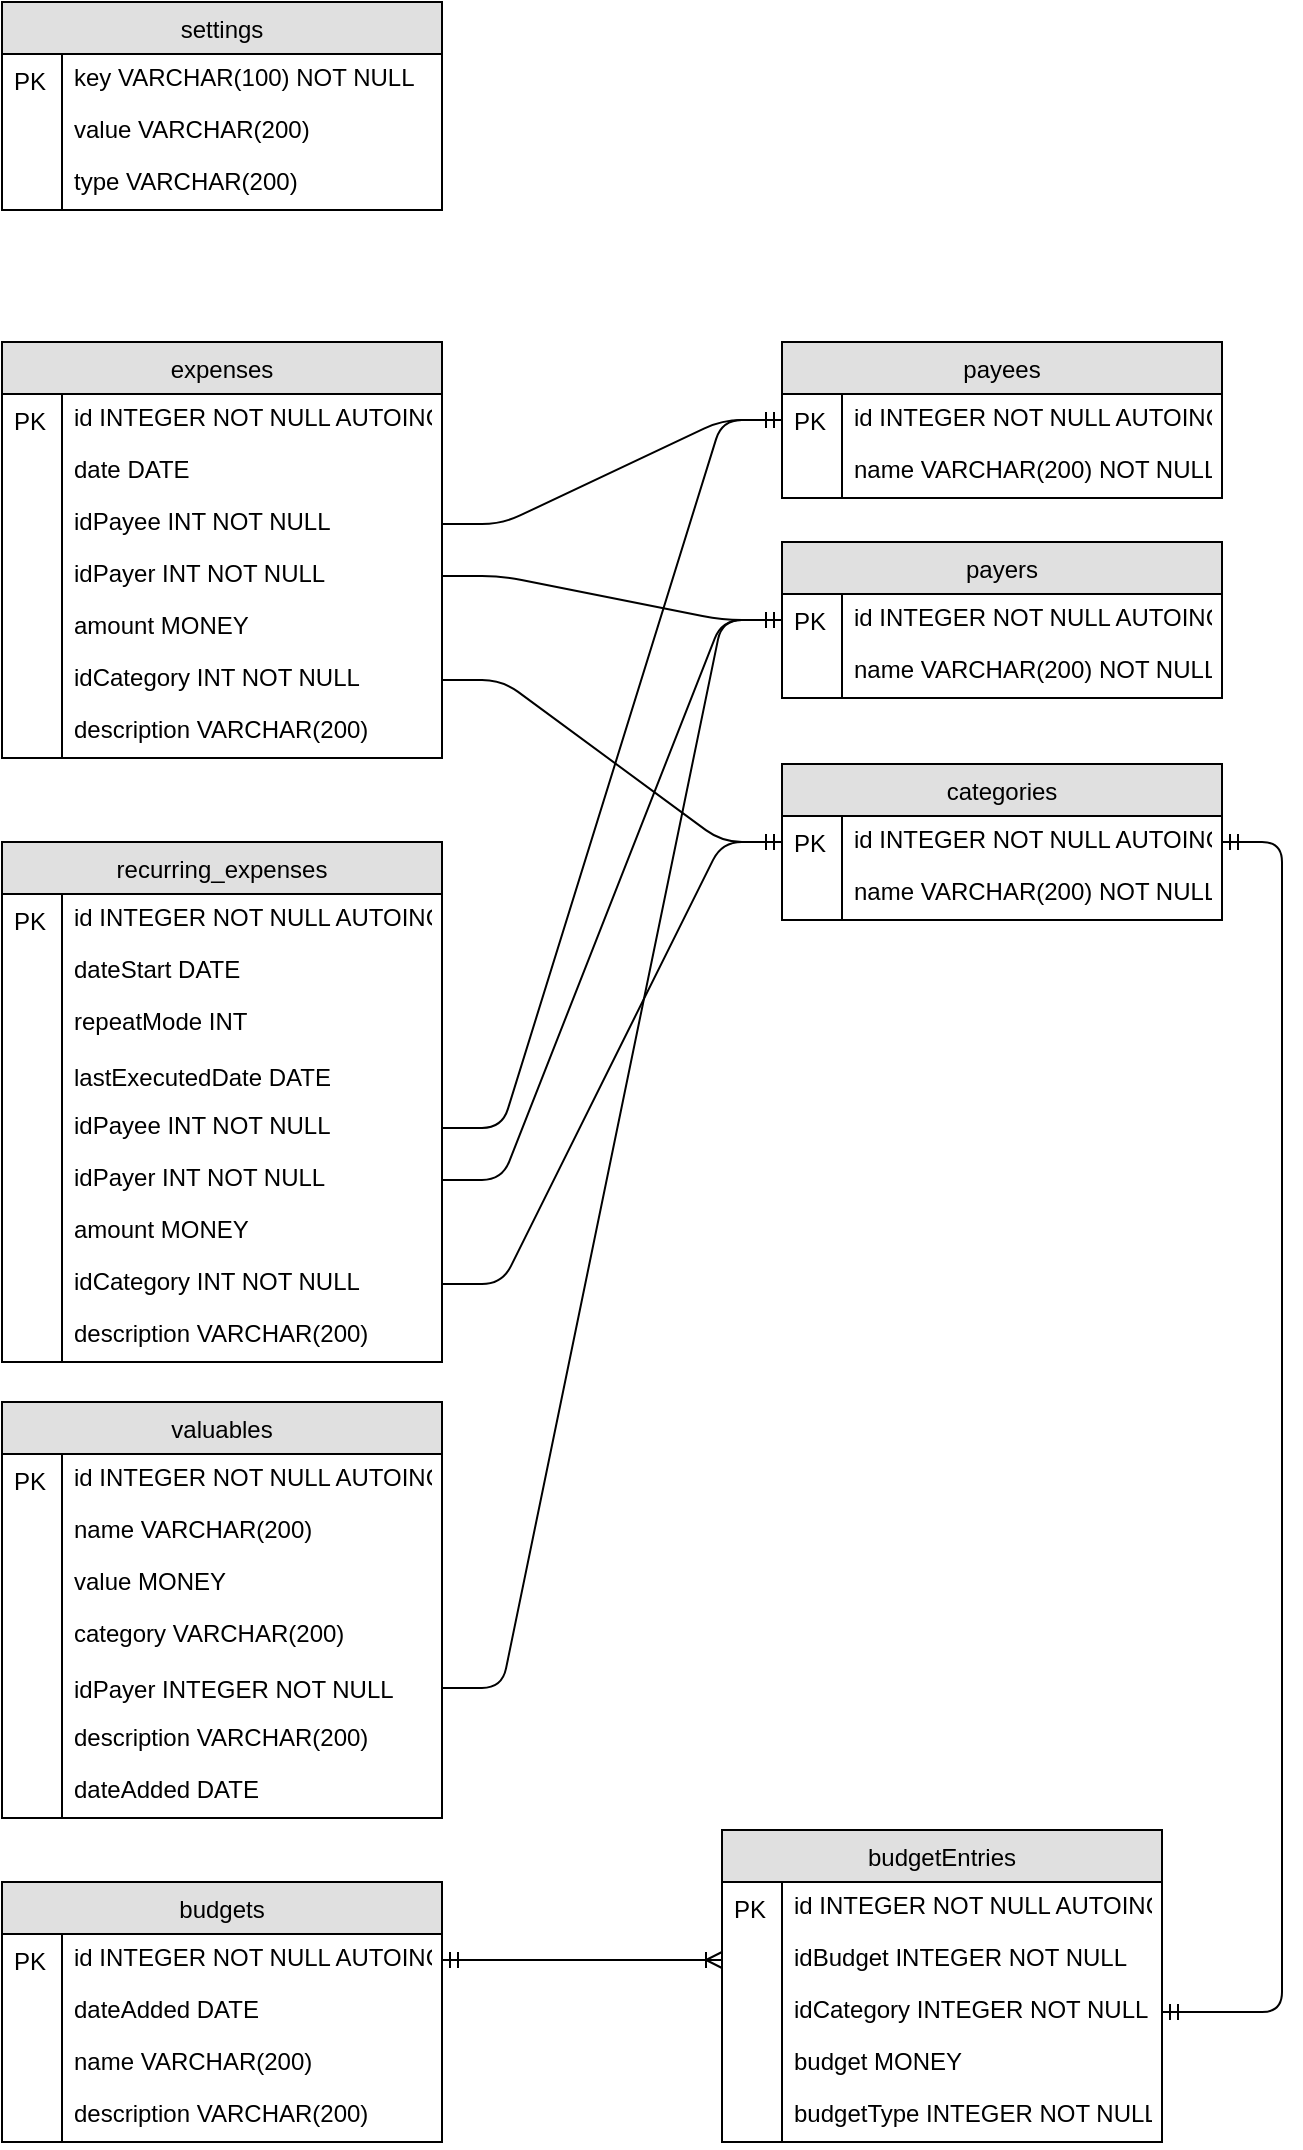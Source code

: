 <mxfile version="12.1.7" type="device" pages="1"><diagram id="F1ovd-Hd_vFK51r7bUh2" name="Page-1"><mxGraphModel dx="1072" dy="792" grid="1" gridSize="10" guides="1" tooltips="1" connect="1" arrows="1" fold="1" page="1" pageScale="1" pageWidth="827" pageHeight="1169" background="none" math="0" shadow="0"><root><mxCell id="0"/><mxCell id="1" parent="0"/><mxCell id="B8RLepJJ1UKJNeQ7BFdy-81" value="expenses" style="swimlane;fontStyle=0;childLayout=stackLayout;horizontal=1;startSize=26;fillColor=#e0e0e0;horizontalStack=0;resizeParent=1;resizeLast=0;collapsible=1;marginBottom=0;swimlaneFillColor=#ffffff;align=center;" parent="1" vertex="1"><mxGeometry x="40" y="200" width="220" height="208" as="geometry"/></mxCell><mxCell id="B8RLepJJ1UKJNeQ7BFdy-82" value="id INTEGER NOT NULL  AUTOINCREMENT" style="shape=partialRectangle;top=0;left=0;right=0;bottom=0;align=left;verticalAlign=top;spacingTop=-2;fillColor=none;spacingLeft=34;spacingRight=4;overflow=hidden;rotatable=0;points=[[0,0.5],[1,0.5]];portConstraint=eastwest;dropTarget=0;" parent="B8RLepJJ1UKJNeQ7BFdy-81" vertex="1"><mxGeometry y="26" width="220" height="26" as="geometry"/></mxCell><mxCell id="B8RLepJJ1UKJNeQ7BFdy-83" value="PK" style="shape=partialRectangle;top=0;left=0;bottom=0;fillColor=none;align=left;verticalAlign=middle;spacingLeft=4;spacingRight=4;overflow=hidden;rotatable=0;points=[];portConstraint=eastwest;part=1;" parent="B8RLepJJ1UKJNeQ7BFdy-82" vertex="1" connectable="0"><mxGeometry width="30" height="26" as="geometry"/></mxCell><mxCell id="B8RLepJJ1UKJNeQ7BFdy-84" value="date DATE" style="shape=partialRectangle;top=0;left=0;right=0;bottom=0;align=left;verticalAlign=top;spacingTop=-2;fillColor=none;spacingLeft=34;spacingRight=4;overflow=hidden;rotatable=0;points=[[0,0.5],[1,0.5]];portConstraint=eastwest;dropTarget=0;" parent="B8RLepJJ1UKJNeQ7BFdy-81" vertex="1"><mxGeometry y="52" width="220" height="26" as="geometry"/></mxCell><mxCell id="B8RLepJJ1UKJNeQ7BFdy-85" value="" style="shape=partialRectangle;top=0;left=0;bottom=0;fillColor=none;align=left;verticalAlign=middle;spacingLeft=4;spacingRight=4;overflow=hidden;rotatable=0;points=[];portConstraint=eastwest;part=1;" parent="B8RLepJJ1UKJNeQ7BFdy-84" vertex="1" connectable="0"><mxGeometry width="30" height="26" as="geometry"/></mxCell><mxCell id="B8RLepJJ1UKJNeQ7BFdy-86" value="idPayee INT NOT NULL" style="shape=partialRectangle;top=0;left=0;right=0;bottom=0;align=left;verticalAlign=top;spacingTop=-2;fillColor=none;spacingLeft=34;spacingRight=4;overflow=hidden;rotatable=0;points=[[0,0.5],[1,0.5]];portConstraint=eastwest;dropTarget=0;" parent="B8RLepJJ1UKJNeQ7BFdy-81" vertex="1"><mxGeometry y="78" width="220" height="26" as="geometry"/></mxCell><mxCell id="B8RLepJJ1UKJNeQ7BFdy-87" value="" style="shape=partialRectangle;top=0;left=0;bottom=0;fillColor=none;align=left;verticalAlign=middle;spacingLeft=4;spacingRight=4;overflow=hidden;rotatable=0;points=[];portConstraint=eastwest;part=1;" parent="B8RLepJJ1UKJNeQ7BFdy-86" vertex="1" connectable="0"><mxGeometry width="30" height="26" as="geometry"/></mxCell><mxCell id="B8RLepJJ1UKJNeQ7BFdy-88" value="idPayer INT NOT NULL" style="shape=partialRectangle;top=0;left=0;right=0;bottom=0;align=left;verticalAlign=top;spacingTop=-2;fillColor=none;spacingLeft=34;spacingRight=4;overflow=hidden;rotatable=0;points=[[0,0.5],[1,0.5]];portConstraint=eastwest;dropTarget=0;" parent="B8RLepJJ1UKJNeQ7BFdy-81" vertex="1"><mxGeometry y="104" width="220" height="26" as="geometry"/></mxCell><mxCell id="B8RLepJJ1UKJNeQ7BFdy-89" value="" style="shape=partialRectangle;top=0;left=0;bottom=0;fillColor=none;align=left;verticalAlign=middle;spacingLeft=4;spacingRight=4;overflow=hidden;rotatable=0;points=[];portConstraint=eastwest;part=1;" parent="B8RLepJJ1UKJNeQ7BFdy-88" vertex="1" connectable="0"><mxGeometry width="30" height="26" as="geometry"/></mxCell><mxCell id="B8RLepJJ1UKJNeQ7BFdy-90" value="amount MONEY" style="shape=partialRectangle;top=0;left=0;right=0;bottom=0;align=left;verticalAlign=top;spacingTop=-2;fillColor=none;spacingLeft=34;spacingRight=4;overflow=hidden;rotatable=0;points=[[0,0.5],[1,0.5]];portConstraint=eastwest;dropTarget=0;" parent="B8RLepJJ1UKJNeQ7BFdy-81" vertex="1"><mxGeometry y="130" width="220" height="26" as="geometry"/></mxCell><mxCell id="B8RLepJJ1UKJNeQ7BFdy-91" value="" style="shape=partialRectangle;top=0;left=0;bottom=0;fillColor=none;align=left;verticalAlign=middle;spacingLeft=4;spacingRight=4;overflow=hidden;rotatable=0;points=[];portConstraint=eastwest;part=1;" parent="B8RLepJJ1UKJNeQ7BFdy-90" vertex="1" connectable="0"><mxGeometry width="30" height="26" as="geometry"/></mxCell><mxCell id="B8RLepJJ1UKJNeQ7BFdy-92" value="idCategory INT NOT NULL" style="shape=partialRectangle;top=0;left=0;right=0;bottom=0;align=left;verticalAlign=top;spacingTop=-2;fillColor=none;spacingLeft=34;spacingRight=4;overflow=hidden;rotatable=0;points=[[0,0.5],[1,0.5]];portConstraint=eastwest;dropTarget=0;" parent="B8RLepJJ1UKJNeQ7BFdy-81" vertex="1"><mxGeometry y="156" width="220" height="26" as="geometry"/></mxCell><mxCell id="B8RLepJJ1UKJNeQ7BFdy-93" value="" style="shape=partialRectangle;top=0;left=0;bottom=0;fillColor=none;align=left;verticalAlign=middle;spacingLeft=4;spacingRight=4;overflow=hidden;rotatable=0;points=[];portConstraint=eastwest;part=1;" parent="B8RLepJJ1UKJNeQ7BFdy-92" vertex="1" connectable="0"><mxGeometry width="30" height="26" as="geometry"/></mxCell><mxCell id="B8RLepJJ1UKJNeQ7BFdy-94" value="description VARCHAR(200)" style="shape=partialRectangle;top=0;left=0;right=0;bottom=0;align=left;verticalAlign=top;spacingTop=-2;fillColor=none;spacingLeft=34;spacingRight=4;overflow=hidden;rotatable=0;points=[[0,0.5],[1,0.5]];portConstraint=eastwest;dropTarget=0;" parent="B8RLepJJ1UKJNeQ7BFdy-81" vertex="1"><mxGeometry y="182" width="220" height="26" as="geometry"/></mxCell><mxCell id="B8RLepJJ1UKJNeQ7BFdy-95" value="" style="shape=partialRectangle;top=0;left=0;bottom=0;fillColor=none;align=left;verticalAlign=middle;spacingLeft=4;spacingRight=4;overflow=hidden;rotatable=0;points=[];portConstraint=eastwest;part=1;" parent="B8RLepJJ1UKJNeQ7BFdy-94" vertex="1" connectable="0"><mxGeometry width="30" height="26" as="geometry"/></mxCell><mxCell id="B8RLepJJ1UKJNeQ7BFdy-96" value="settings" style="swimlane;fontStyle=0;childLayout=stackLayout;horizontal=1;startSize=26;fillColor=#e0e0e0;horizontalStack=0;resizeParent=1;resizeLast=0;collapsible=1;marginBottom=0;swimlaneFillColor=#ffffff;align=center;" parent="1" vertex="1"><mxGeometry x="40" y="30" width="220" height="104" as="geometry"/></mxCell><mxCell id="B8RLepJJ1UKJNeQ7BFdy-97" value="key VARCHAR(100)  NOT NULL" style="shape=partialRectangle;top=0;left=0;right=0;bottom=0;align=left;verticalAlign=top;spacingTop=-2;fillColor=none;spacingLeft=34;spacingRight=4;overflow=hidden;rotatable=0;points=[[0,0.5],[1,0.5]];portConstraint=eastwest;dropTarget=0;" parent="B8RLepJJ1UKJNeQ7BFdy-96" vertex="1"><mxGeometry y="26" width="220" height="26" as="geometry"/></mxCell><mxCell id="B8RLepJJ1UKJNeQ7BFdy-98" value="PK" style="shape=partialRectangle;top=0;left=0;bottom=0;fillColor=none;align=left;verticalAlign=middle;spacingLeft=4;spacingRight=4;overflow=hidden;rotatable=0;points=[];portConstraint=eastwest;part=1;" parent="B8RLepJJ1UKJNeQ7BFdy-97" vertex="1" connectable="0"><mxGeometry width="30" height="26" as="geometry"/></mxCell><mxCell id="B8RLepJJ1UKJNeQ7BFdy-99" value="value VARCHAR(200)" style="shape=partialRectangle;top=0;left=0;right=0;bottom=0;align=left;verticalAlign=top;spacingTop=-2;fillColor=none;spacingLeft=34;spacingRight=4;overflow=hidden;rotatable=0;points=[[0,0.5],[1,0.5]];portConstraint=eastwest;dropTarget=0;" parent="B8RLepJJ1UKJNeQ7BFdy-96" vertex="1"><mxGeometry y="52" width="220" height="26" as="geometry"/></mxCell><mxCell id="B8RLepJJ1UKJNeQ7BFdy-100" value="" style="shape=partialRectangle;top=0;left=0;bottom=0;fillColor=none;align=left;verticalAlign=middle;spacingLeft=4;spacingRight=4;overflow=hidden;rotatable=0;points=[];portConstraint=eastwest;part=1;" parent="B8RLepJJ1UKJNeQ7BFdy-99" vertex="1" connectable="0"><mxGeometry width="30" height="26" as="geometry"/></mxCell><mxCell id="B8RLepJJ1UKJNeQ7BFdy-101" value="type VARCHAR(200)" style="shape=partialRectangle;top=0;left=0;right=0;bottom=0;align=left;verticalAlign=top;spacingTop=-2;fillColor=none;spacingLeft=34;spacingRight=4;overflow=hidden;rotatable=0;points=[[0,0.5],[1,0.5]];portConstraint=eastwest;dropTarget=0;" parent="B8RLepJJ1UKJNeQ7BFdy-96" vertex="1"><mxGeometry y="78" width="220" height="26" as="geometry"/></mxCell><mxCell id="B8RLepJJ1UKJNeQ7BFdy-102" value="" style="shape=partialRectangle;top=0;left=0;bottom=0;fillColor=none;align=left;verticalAlign=middle;spacingLeft=4;spacingRight=4;overflow=hidden;rotatable=0;points=[];portConstraint=eastwest;part=1;" parent="B8RLepJJ1UKJNeQ7BFdy-101" vertex="1" connectable="0"><mxGeometry width="30" height="26" as="geometry"/></mxCell><mxCell id="B8RLepJJ1UKJNeQ7BFdy-103" value="categories" style="swimlane;fontStyle=0;childLayout=stackLayout;horizontal=1;startSize=26;fillColor=#e0e0e0;horizontalStack=0;resizeParent=1;resizeLast=0;collapsible=1;marginBottom=0;swimlaneFillColor=#ffffff;align=center;" parent="1" vertex="1"><mxGeometry x="430" y="411" width="220" height="78" as="geometry"/></mxCell><mxCell id="B8RLepJJ1UKJNeQ7BFdy-104" value="id INTEGER NOT NULL  AUTOINCREMENT" style="shape=partialRectangle;top=0;left=0;right=0;bottom=0;align=left;verticalAlign=top;spacingTop=-2;fillColor=none;spacingLeft=34;spacingRight=4;overflow=hidden;rotatable=0;points=[[0,0.5],[1,0.5]];portConstraint=eastwest;dropTarget=0;" parent="B8RLepJJ1UKJNeQ7BFdy-103" vertex="1"><mxGeometry y="26" width="220" height="26" as="geometry"/></mxCell><mxCell id="B8RLepJJ1UKJNeQ7BFdy-105" value="PK" style="shape=partialRectangle;top=0;left=0;bottom=0;fillColor=none;align=left;verticalAlign=middle;spacingLeft=4;spacingRight=4;overflow=hidden;rotatable=0;points=[];portConstraint=eastwest;part=1;" parent="B8RLepJJ1UKJNeQ7BFdy-104" vertex="1" connectable="0"><mxGeometry width="30" height="26" as="geometry"/></mxCell><mxCell id="B8RLepJJ1UKJNeQ7BFdy-106" value="name VARCHAR(200) NOT NULL" style="shape=partialRectangle;top=0;left=0;right=0;bottom=0;align=left;verticalAlign=top;spacingTop=-2;fillColor=none;spacingLeft=34;spacingRight=4;overflow=hidden;rotatable=0;points=[[0,0.5],[1,0.5]];portConstraint=eastwest;dropTarget=0;" parent="B8RLepJJ1UKJNeQ7BFdy-103" vertex="1"><mxGeometry y="52" width="220" height="26" as="geometry"/></mxCell><mxCell id="B8RLepJJ1UKJNeQ7BFdy-107" value="" style="shape=partialRectangle;top=0;left=0;bottom=0;fillColor=none;align=left;verticalAlign=middle;spacingLeft=4;spacingRight=4;overflow=hidden;rotatable=0;points=[];portConstraint=eastwest;part=1;" parent="B8RLepJJ1UKJNeQ7BFdy-106" vertex="1" connectable="0"><mxGeometry width="30" height="26" as="geometry"/></mxCell><mxCell id="B8RLepJJ1UKJNeQ7BFdy-109" value="payers" style="swimlane;fontStyle=0;childLayout=stackLayout;horizontal=1;startSize=26;fillColor=#e0e0e0;horizontalStack=0;resizeParent=1;resizeLast=0;collapsible=1;marginBottom=0;swimlaneFillColor=#ffffff;align=center;" parent="1" vertex="1"><mxGeometry x="430" y="300" width="220" height="78" as="geometry"/></mxCell><mxCell id="B8RLepJJ1UKJNeQ7BFdy-110" value="id INTEGER NOT NULL  AUTOINCREMENT" style="shape=partialRectangle;top=0;left=0;right=0;bottom=0;align=left;verticalAlign=top;spacingTop=-2;fillColor=none;spacingLeft=34;spacingRight=4;overflow=hidden;rotatable=0;points=[[0,0.5],[1,0.5]];portConstraint=eastwest;dropTarget=0;" parent="B8RLepJJ1UKJNeQ7BFdy-109" vertex="1"><mxGeometry y="26" width="220" height="26" as="geometry"/></mxCell><mxCell id="B8RLepJJ1UKJNeQ7BFdy-111" value="PK" style="shape=partialRectangle;top=0;left=0;bottom=0;fillColor=none;align=left;verticalAlign=middle;spacingLeft=4;spacingRight=4;overflow=hidden;rotatable=0;points=[];portConstraint=eastwest;part=1;" parent="B8RLepJJ1UKJNeQ7BFdy-110" vertex="1" connectable="0"><mxGeometry width="30" height="26" as="geometry"/></mxCell><mxCell id="B8RLepJJ1UKJNeQ7BFdy-112" value="name VARCHAR(200) NOT NULL" style="shape=partialRectangle;top=0;left=0;right=0;bottom=0;align=left;verticalAlign=top;spacingTop=-2;fillColor=none;spacingLeft=34;spacingRight=4;overflow=hidden;rotatable=0;points=[[0,0.5],[1,0.5]];portConstraint=eastwest;dropTarget=0;" parent="B8RLepJJ1UKJNeQ7BFdy-109" vertex="1"><mxGeometry y="52" width="220" height="26" as="geometry"/></mxCell><mxCell id="B8RLepJJ1UKJNeQ7BFdy-113" value="" style="shape=partialRectangle;top=0;left=0;bottom=0;fillColor=none;align=left;verticalAlign=middle;spacingLeft=4;spacingRight=4;overflow=hidden;rotatable=0;points=[];portConstraint=eastwest;part=1;" parent="B8RLepJJ1UKJNeQ7BFdy-112" vertex="1" connectable="0"><mxGeometry width="30" height="26" as="geometry"/></mxCell><mxCell id="B8RLepJJ1UKJNeQ7BFdy-114" value="payees" style="swimlane;fontStyle=0;childLayout=stackLayout;horizontal=1;startSize=26;fillColor=#e0e0e0;horizontalStack=0;resizeParent=1;resizeLast=0;collapsible=1;marginBottom=0;swimlaneFillColor=#ffffff;align=center;" parent="1" vertex="1"><mxGeometry x="430" y="200" width="220" height="78" as="geometry"/></mxCell><mxCell id="B8RLepJJ1UKJNeQ7BFdy-115" value="id INTEGER NOT NULL  AUTOINCREMENT" style="shape=partialRectangle;top=0;left=0;right=0;bottom=0;align=left;verticalAlign=top;spacingTop=-2;fillColor=none;spacingLeft=34;spacingRight=4;overflow=hidden;rotatable=0;points=[[0,0.5],[1,0.5]];portConstraint=eastwest;dropTarget=0;" parent="B8RLepJJ1UKJNeQ7BFdy-114" vertex="1"><mxGeometry y="26" width="220" height="26" as="geometry"/></mxCell><mxCell id="B8RLepJJ1UKJNeQ7BFdy-116" value="PK" style="shape=partialRectangle;top=0;left=0;bottom=0;fillColor=none;align=left;verticalAlign=middle;spacingLeft=4;spacingRight=4;overflow=hidden;rotatable=0;points=[];portConstraint=eastwest;part=1;" parent="B8RLepJJ1UKJNeQ7BFdy-115" vertex="1" connectable="0"><mxGeometry width="30" height="26" as="geometry"/></mxCell><mxCell id="B8RLepJJ1UKJNeQ7BFdy-117" value="name VARCHAR(200) NOT NULL" style="shape=partialRectangle;top=0;left=0;right=0;bottom=0;align=left;verticalAlign=top;spacingTop=-2;fillColor=none;spacingLeft=34;spacingRight=4;overflow=hidden;rotatable=0;points=[[0,0.5],[1,0.5]];portConstraint=eastwest;dropTarget=0;" parent="B8RLepJJ1UKJNeQ7BFdy-114" vertex="1"><mxGeometry y="52" width="220" height="26" as="geometry"/></mxCell><mxCell id="B8RLepJJ1UKJNeQ7BFdy-118" value="" style="shape=partialRectangle;top=0;left=0;bottom=0;fillColor=none;align=left;verticalAlign=middle;spacingLeft=4;spacingRight=4;overflow=hidden;rotatable=0;points=[];portConstraint=eastwest;part=1;" parent="B8RLepJJ1UKJNeQ7BFdy-117" vertex="1" connectable="0"><mxGeometry width="30" height="26" as="geometry"/></mxCell><mxCell id="B8RLepJJ1UKJNeQ7BFdy-126" value="recurring_expenses" style="swimlane;fontStyle=0;childLayout=stackLayout;horizontal=1;startSize=26;fillColor=#e0e0e0;horizontalStack=0;resizeParent=1;resizeLast=0;collapsible=1;marginBottom=0;swimlaneFillColor=#ffffff;align=center;" parent="1" vertex="1"><mxGeometry x="40" y="450" width="220" height="260" as="geometry"/></mxCell><mxCell id="B8RLepJJ1UKJNeQ7BFdy-127" value="id INTEGER NOT NULL  AUTOINCREMENT" style="shape=partialRectangle;top=0;left=0;right=0;bottom=0;align=left;verticalAlign=top;spacingTop=-2;fillColor=none;spacingLeft=34;spacingRight=4;overflow=hidden;rotatable=0;points=[[0,0.5],[1,0.5]];portConstraint=eastwest;dropTarget=0;" parent="B8RLepJJ1UKJNeQ7BFdy-126" vertex="1"><mxGeometry y="26" width="220" height="26" as="geometry"/></mxCell><mxCell id="B8RLepJJ1UKJNeQ7BFdy-128" value="PK" style="shape=partialRectangle;top=0;left=0;bottom=0;fillColor=none;align=left;verticalAlign=middle;spacingLeft=4;spacingRight=4;overflow=hidden;rotatable=0;points=[];portConstraint=eastwest;part=1;" parent="B8RLepJJ1UKJNeQ7BFdy-127" vertex="1" connectable="0"><mxGeometry width="30" height="26" as="geometry"/></mxCell><mxCell id="B8RLepJJ1UKJNeQ7BFdy-129" value="dateStart DATE" style="shape=partialRectangle;top=0;left=0;right=0;bottom=0;align=left;verticalAlign=top;spacingTop=-2;fillColor=none;spacingLeft=34;spacingRight=4;overflow=hidden;rotatable=0;points=[[0,0.5],[1,0.5]];portConstraint=eastwest;dropTarget=0;" parent="B8RLepJJ1UKJNeQ7BFdy-126" vertex="1"><mxGeometry y="52" width="220" height="26" as="geometry"/></mxCell><mxCell id="B8RLepJJ1UKJNeQ7BFdy-130" value="" style="shape=partialRectangle;top=0;left=0;bottom=0;fillColor=none;align=left;verticalAlign=middle;spacingLeft=4;spacingRight=4;overflow=hidden;rotatable=0;points=[];portConstraint=eastwest;part=1;" parent="B8RLepJJ1UKJNeQ7BFdy-129" vertex="1" connectable="0"><mxGeometry width="30" height="26" as="geometry"/></mxCell><mxCell id="B8RLepJJ1UKJNeQ7BFdy-131" value="repeatMode INT" style="shape=partialRectangle;top=0;left=0;right=0;bottom=0;align=left;verticalAlign=top;spacingTop=-2;fillColor=none;spacingLeft=34;spacingRight=4;overflow=hidden;rotatable=0;points=[[0,0.5],[1,0.5]];portConstraint=eastwest;dropTarget=0;" parent="B8RLepJJ1UKJNeQ7BFdy-126" vertex="1"><mxGeometry y="78" width="220" height="26" as="geometry"/></mxCell><mxCell id="B8RLepJJ1UKJNeQ7BFdy-132" value="" style="shape=partialRectangle;top=0;left=0;bottom=0;fillColor=none;align=left;verticalAlign=middle;spacingLeft=4;spacingRight=4;overflow=hidden;rotatable=0;points=[];portConstraint=eastwest;part=1;" parent="B8RLepJJ1UKJNeQ7BFdy-131" vertex="1" connectable="0"><mxGeometry width="30" height="26" as="geometry"/></mxCell><mxCell id="DnB7dtvVI_tyIoWuTLiM-1" value="lastExecutedDate DATE" style="shape=partialRectangle;top=0;left=0;right=0;bottom=0;align=left;verticalAlign=top;fillColor=none;spacingLeft=34;spacingRight=4;overflow=hidden;rotatable=0;points=[[0,0.5],[1,0.5]];portConstraint=eastwest;dropTarget=0;fontSize=12;" parent="B8RLepJJ1UKJNeQ7BFdy-126" vertex="1"><mxGeometry y="104" width="220" height="26" as="geometry"/></mxCell><mxCell id="DnB7dtvVI_tyIoWuTLiM-2" value="" style="shape=partialRectangle;top=0;left=0;bottom=0;fillColor=none;align=left;verticalAlign=top;spacingLeft=4;spacingRight=4;overflow=hidden;rotatable=0;points=[];portConstraint=eastwest;part=1;fontSize=12;" parent="DnB7dtvVI_tyIoWuTLiM-1" vertex="1" connectable="0"><mxGeometry width="30" height="26" as="geometry"/></mxCell><mxCell id="B8RLepJJ1UKJNeQ7BFdy-133" value="idPayee INT NOT NULL" style="shape=partialRectangle;top=0;left=0;right=0;bottom=0;align=left;verticalAlign=top;spacingTop=-2;fillColor=none;spacingLeft=34;spacingRight=4;overflow=hidden;rotatable=0;points=[[0,0.5],[1,0.5]];portConstraint=eastwest;dropTarget=0;" parent="B8RLepJJ1UKJNeQ7BFdy-126" vertex="1"><mxGeometry y="130" width="220" height="26" as="geometry"/></mxCell><mxCell id="B8RLepJJ1UKJNeQ7BFdy-134" value="" style="shape=partialRectangle;top=0;left=0;bottom=0;fillColor=none;align=left;verticalAlign=middle;spacingLeft=4;spacingRight=4;overflow=hidden;rotatable=0;points=[];portConstraint=eastwest;part=1;" parent="B8RLepJJ1UKJNeQ7BFdy-133" vertex="1" connectable="0"><mxGeometry width="30" height="26" as="geometry"/></mxCell><mxCell id="B8RLepJJ1UKJNeQ7BFdy-135" value="idPayer INT NOT NULL" style="shape=partialRectangle;top=0;left=0;right=0;bottom=0;align=left;verticalAlign=top;spacingTop=-2;fillColor=none;spacingLeft=34;spacingRight=4;overflow=hidden;rotatable=0;points=[[0,0.5],[1,0.5]];portConstraint=eastwest;dropTarget=0;" parent="B8RLepJJ1UKJNeQ7BFdy-126" vertex="1"><mxGeometry y="156" width="220" height="26" as="geometry"/></mxCell><mxCell id="B8RLepJJ1UKJNeQ7BFdy-136" value="" style="shape=partialRectangle;top=0;left=0;bottom=0;fillColor=none;align=left;verticalAlign=middle;spacingLeft=4;spacingRight=4;overflow=hidden;rotatable=0;points=[];portConstraint=eastwest;part=1;" parent="B8RLepJJ1UKJNeQ7BFdy-135" vertex="1" connectable="0"><mxGeometry width="30" height="26" as="geometry"/></mxCell><mxCell id="B8RLepJJ1UKJNeQ7BFdy-137" value="amount MONEY" style="shape=partialRectangle;top=0;left=0;right=0;bottom=0;align=left;verticalAlign=top;spacingTop=-2;fillColor=none;spacingLeft=34;spacingRight=4;overflow=hidden;rotatable=0;points=[[0,0.5],[1,0.5]];portConstraint=eastwest;dropTarget=0;" parent="B8RLepJJ1UKJNeQ7BFdy-126" vertex="1"><mxGeometry y="182" width="220" height="26" as="geometry"/></mxCell><mxCell id="B8RLepJJ1UKJNeQ7BFdy-138" value="" style="shape=partialRectangle;top=0;left=0;bottom=0;fillColor=none;align=left;verticalAlign=middle;spacingLeft=4;spacingRight=4;overflow=hidden;rotatable=0;points=[];portConstraint=eastwest;part=1;" parent="B8RLepJJ1UKJNeQ7BFdy-137" vertex="1" connectable="0"><mxGeometry width="30" height="26" as="geometry"/></mxCell><mxCell id="B8RLepJJ1UKJNeQ7BFdy-139" value="idCategory INT NOT NULL" style="shape=partialRectangle;top=0;left=0;right=0;bottom=0;align=left;verticalAlign=top;spacingTop=-2;fillColor=none;spacingLeft=34;spacingRight=4;overflow=hidden;rotatable=0;points=[[0,0.5],[1,0.5]];portConstraint=eastwest;dropTarget=0;" parent="B8RLepJJ1UKJNeQ7BFdy-126" vertex="1"><mxGeometry y="208" width="220" height="26" as="geometry"/></mxCell><mxCell id="B8RLepJJ1UKJNeQ7BFdy-140" value="" style="shape=partialRectangle;top=0;left=0;bottom=0;fillColor=none;align=left;verticalAlign=middle;spacingLeft=4;spacingRight=4;overflow=hidden;rotatable=0;points=[];portConstraint=eastwest;part=1;" parent="B8RLepJJ1UKJNeQ7BFdy-139" vertex="1" connectable="0"><mxGeometry width="30" height="26" as="geometry"/></mxCell><mxCell id="B8RLepJJ1UKJNeQ7BFdy-141" value="description VARCHAR(200)" style="shape=partialRectangle;top=0;left=0;right=0;bottom=0;align=left;verticalAlign=top;spacingTop=-2;fillColor=none;spacingLeft=34;spacingRight=4;overflow=hidden;rotatable=0;points=[[0,0.5],[1,0.5]];portConstraint=eastwest;dropTarget=0;" parent="B8RLepJJ1UKJNeQ7BFdy-126" vertex="1"><mxGeometry y="234" width="220" height="26" as="geometry"/></mxCell><mxCell id="B8RLepJJ1UKJNeQ7BFdy-142" value="" style="shape=partialRectangle;top=0;left=0;bottom=0;fillColor=none;align=left;verticalAlign=middle;spacingLeft=4;spacingRight=4;overflow=hidden;rotatable=0;points=[];portConstraint=eastwest;part=1;" parent="B8RLepJJ1UKJNeQ7BFdy-141" vertex="1" connectable="0"><mxGeometry width="30" height="26" as="geometry"/></mxCell><mxCell id="B8RLepJJ1UKJNeQ7BFdy-143" value="" style="edgeStyle=entityRelationEdgeStyle;fontSize=12;html=1;endArrow=ERmandOne;" parent="1" source="B8RLepJJ1UKJNeQ7BFdy-139" target="B8RLepJJ1UKJNeQ7BFdy-104" edge="1"><mxGeometry width="100" height="100" relative="1" as="geometry"><mxPoint x="320" y="630" as="sourcePoint"/><mxPoint x="420" y="530" as="targetPoint"/></mxGeometry></mxCell><mxCell id="B8RLepJJ1UKJNeQ7BFdy-144" value="" style="edgeStyle=entityRelationEdgeStyle;fontSize=12;html=1;endArrow=ERmandOne;" parent="1" source="B8RLepJJ1UKJNeQ7BFdy-135" target="B8RLepJJ1UKJNeQ7BFdy-110" edge="1"><mxGeometry width="100" height="100" relative="1" as="geometry"><mxPoint x="330" y="640" as="sourcePoint"/><mxPoint x="430" y="540" as="targetPoint"/></mxGeometry></mxCell><mxCell id="B8RLepJJ1UKJNeQ7BFdy-145" value="" style="edgeStyle=entityRelationEdgeStyle;fontSize=12;html=1;endArrow=ERmandOne;" parent="1" source="B8RLepJJ1UKJNeQ7BFdy-133" target="B8RLepJJ1UKJNeQ7BFdy-115" edge="1"><mxGeometry width="100" height="100" relative="1" as="geometry"><mxPoint x="340" y="650" as="sourcePoint"/><mxPoint x="440" y="550" as="targetPoint"/></mxGeometry></mxCell><mxCell id="B8RLepJJ1UKJNeQ7BFdy-146" value="" style="edgeStyle=entityRelationEdgeStyle;fontSize=12;html=1;endArrow=ERmandOne;" parent="1" source="B8RLepJJ1UKJNeQ7BFdy-86" target="B8RLepJJ1UKJNeQ7BFdy-115" edge="1"><mxGeometry width="100" height="100" relative="1" as="geometry"><mxPoint x="285" y="290" as="sourcePoint"/><mxPoint x="385" y="190" as="targetPoint"/></mxGeometry></mxCell><mxCell id="B8RLepJJ1UKJNeQ7BFdy-147" value="" style="edgeStyle=entityRelationEdgeStyle;fontSize=12;html=1;endArrow=ERmandOne;" parent="1" source="B8RLepJJ1UKJNeQ7BFdy-88" target="B8RLepJJ1UKJNeQ7BFdy-110" edge="1"><mxGeometry width="100" height="100" relative="1" as="geometry"><mxPoint x="295" y="300" as="sourcePoint"/><mxPoint x="395" y="200" as="targetPoint"/></mxGeometry></mxCell><mxCell id="B8RLepJJ1UKJNeQ7BFdy-148" value="" style="edgeStyle=entityRelationEdgeStyle;fontSize=12;html=1;endArrow=ERmandOne;" parent="1" source="B8RLepJJ1UKJNeQ7BFdy-92" target="B8RLepJJ1UKJNeQ7BFdy-104" edge="1"><mxGeometry width="100" height="100" relative="1" as="geometry"><mxPoint x="305" y="310" as="sourcePoint"/><mxPoint x="405" y="210" as="targetPoint"/></mxGeometry></mxCell><mxCell id="B8RLepJJ1UKJNeQ7BFdy-149" value="valuables" style="swimlane;fontStyle=0;childLayout=stackLayout;horizontal=1;startSize=26;fillColor=#e0e0e0;horizontalStack=0;resizeParent=1;resizeLast=0;collapsible=1;marginBottom=0;swimlaneFillColor=#ffffff;align=center;" parent="1" vertex="1"><mxGeometry x="40" y="730" width="220" height="208" as="geometry"/></mxCell><mxCell id="B8RLepJJ1UKJNeQ7BFdy-150" value="id INTEGER NOT NULL  AUTOINCREMENT" style="shape=partialRectangle;top=0;left=0;right=0;bottom=0;align=left;verticalAlign=top;spacingTop=-2;fillColor=none;spacingLeft=34;spacingRight=4;overflow=hidden;rotatable=0;points=[[0,0.5],[1,0.5]];portConstraint=eastwest;dropTarget=0;" parent="B8RLepJJ1UKJNeQ7BFdy-149" vertex="1"><mxGeometry y="26" width="220" height="26" as="geometry"/></mxCell><mxCell id="B8RLepJJ1UKJNeQ7BFdy-151" value="PK" style="shape=partialRectangle;top=0;left=0;bottom=0;fillColor=none;align=left;verticalAlign=middle;spacingLeft=4;spacingRight=4;overflow=hidden;rotatable=0;points=[];portConstraint=eastwest;part=1;" parent="B8RLepJJ1UKJNeQ7BFdy-150" vertex="1" connectable="0"><mxGeometry width="30" height="26" as="geometry"/></mxCell><mxCell id="B8RLepJJ1UKJNeQ7BFdy-154" value="name VARCHAR(200)" style="shape=partialRectangle;top=0;left=0;right=0;bottom=0;align=left;verticalAlign=top;spacingTop=-2;fillColor=none;spacingLeft=34;spacingRight=4;overflow=hidden;rotatable=0;points=[[0,0.5],[1,0.5]];portConstraint=eastwest;dropTarget=0;" parent="B8RLepJJ1UKJNeQ7BFdy-149" vertex="1"><mxGeometry y="52" width="220" height="26" as="geometry"/></mxCell><mxCell id="B8RLepJJ1UKJNeQ7BFdy-155" value="" style="shape=partialRectangle;top=0;left=0;bottom=0;fillColor=none;align=left;verticalAlign=middle;spacingLeft=4;spacingRight=4;overflow=hidden;rotatable=0;points=[];portConstraint=eastwest;part=1;" parent="B8RLepJJ1UKJNeQ7BFdy-154" vertex="1" connectable="0"><mxGeometry width="30" height="26" as="geometry"/></mxCell><mxCell id="B8RLepJJ1UKJNeQ7BFdy-156" value="value MONEY" style="shape=partialRectangle;top=0;left=0;right=0;bottom=0;align=left;verticalAlign=top;spacingTop=-2;fillColor=none;spacingLeft=34;spacingRight=4;overflow=hidden;rotatable=0;points=[[0,0.5],[1,0.5]];portConstraint=eastwest;dropTarget=0;" parent="B8RLepJJ1UKJNeQ7BFdy-149" vertex="1"><mxGeometry y="78" width="220" height="26" as="geometry"/></mxCell><mxCell id="B8RLepJJ1UKJNeQ7BFdy-157" value="" style="shape=partialRectangle;top=0;left=0;bottom=0;fillColor=none;align=left;verticalAlign=middle;spacingLeft=4;spacingRight=4;overflow=hidden;rotatable=0;points=[];portConstraint=eastwest;part=1;" parent="B8RLepJJ1UKJNeQ7BFdy-156" vertex="1" connectable="0"><mxGeometry width="30" height="26" as="geometry"/></mxCell><mxCell id="B8RLepJJ1UKJNeQ7BFdy-158" value="category VARCHAR(200)" style="shape=partialRectangle;top=0;left=0;right=0;bottom=0;align=left;verticalAlign=top;spacingTop=-2;fillColor=none;spacingLeft=34;spacingRight=4;overflow=hidden;rotatable=0;points=[[0,0.5],[1,0.5]];portConstraint=eastwest;dropTarget=0;" parent="B8RLepJJ1UKJNeQ7BFdy-149" vertex="1"><mxGeometry y="104" width="220" height="26" as="geometry"/></mxCell><mxCell id="B8RLepJJ1UKJNeQ7BFdy-159" value="" style="shape=partialRectangle;top=0;left=0;bottom=0;fillColor=none;align=left;verticalAlign=middle;spacingLeft=4;spacingRight=4;overflow=hidden;rotatable=0;points=[];portConstraint=eastwest;part=1;" parent="B8RLepJJ1UKJNeQ7BFdy-158" vertex="1" connectable="0"><mxGeometry width="30" height="26" as="geometry"/></mxCell><mxCell id="B8RLepJJ1UKJNeQ7BFdy-192" value="idPayer INTEGER NOT NULL" style="shape=partialRectangle;top=0;left=0;right=0;bottom=0;align=left;verticalAlign=top;fillColor=none;spacingLeft=34;spacingRight=4;overflow=hidden;rotatable=0;points=[[0,0.5],[1,0.5]];portConstraint=eastwest;dropTarget=0;fontSize=12;" parent="B8RLepJJ1UKJNeQ7BFdy-149" vertex="1"><mxGeometry y="130" width="220" height="26" as="geometry"/></mxCell><mxCell id="B8RLepJJ1UKJNeQ7BFdy-193" value="" style="shape=partialRectangle;top=0;left=0;bottom=0;fillColor=none;align=left;verticalAlign=top;spacingLeft=4;spacingRight=4;overflow=hidden;rotatable=0;points=[];portConstraint=eastwest;part=1;fontSize=12;" parent="B8RLepJJ1UKJNeQ7BFdy-192" vertex="1" connectable="0"><mxGeometry width="30" height="26" as="geometry"/></mxCell><mxCell id="B8RLepJJ1UKJNeQ7BFdy-160" value="description VARCHAR(200)" style="shape=partialRectangle;top=0;left=0;right=0;bottom=0;align=left;verticalAlign=top;spacingTop=-2;fillColor=none;spacingLeft=34;spacingRight=4;overflow=hidden;rotatable=0;points=[[0,0.5],[1,0.5]];portConstraint=eastwest;dropTarget=0;" parent="B8RLepJJ1UKJNeQ7BFdy-149" vertex="1"><mxGeometry y="156" width="220" height="26" as="geometry"/></mxCell><mxCell id="B8RLepJJ1UKJNeQ7BFdy-161" value="" style="shape=partialRectangle;top=0;left=0;bottom=0;fillColor=none;align=left;verticalAlign=middle;spacingLeft=4;spacingRight=4;overflow=hidden;rotatable=0;points=[];portConstraint=eastwest;part=1;" parent="B8RLepJJ1UKJNeQ7BFdy-160" vertex="1" connectable="0"><mxGeometry width="30" height="26" as="geometry"/></mxCell><mxCell id="B8RLepJJ1UKJNeQ7BFdy-152" value="dateAdded DATE" style="shape=partialRectangle;top=0;left=0;right=0;bottom=0;align=left;verticalAlign=top;spacingTop=-2;fillColor=none;spacingLeft=34;spacingRight=4;overflow=hidden;rotatable=0;points=[[0,0.5],[1,0.5]];portConstraint=eastwest;dropTarget=0;" parent="B8RLepJJ1UKJNeQ7BFdy-149" vertex="1"><mxGeometry y="182" width="220" height="26" as="geometry"/></mxCell><mxCell id="B8RLepJJ1UKJNeQ7BFdy-153" value="" style="shape=partialRectangle;top=0;left=0;bottom=0;fillColor=none;align=left;verticalAlign=middle;spacingLeft=4;spacingRight=4;overflow=hidden;rotatable=0;points=[];portConstraint=eastwest;part=1;" parent="B8RLepJJ1UKJNeQ7BFdy-152" vertex="1" connectable="0"><mxGeometry width="30" height="26" as="geometry"/></mxCell><mxCell id="B8RLepJJ1UKJNeQ7BFdy-163" value="budgets" style="swimlane;fontStyle=0;childLayout=stackLayout;horizontal=1;startSize=26;fillColor=#e0e0e0;horizontalStack=0;resizeParent=1;resizeLast=0;collapsible=1;marginBottom=0;swimlaneFillColor=#ffffff;align=center;" parent="1" vertex="1"><mxGeometry x="40" y="970" width="220" height="130" as="geometry"/></mxCell><mxCell id="B8RLepJJ1UKJNeQ7BFdy-164" value="id INTEGER NOT NULL  AUTOINCREMENT" style="shape=partialRectangle;top=0;left=0;right=0;bottom=0;align=left;verticalAlign=top;spacingTop=-2;fillColor=none;spacingLeft=34;spacingRight=4;overflow=hidden;rotatable=0;points=[[0,0.5],[1,0.5]];portConstraint=eastwest;dropTarget=0;" parent="B8RLepJJ1UKJNeQ7BFdy-163" vertex="1"><mxGeometry y="26" width="220" height="26" as="geometry"/></mxCell><mxCell id="B8RLepJJ1UKJNeQ7BFdy-165" value="PK" style="shape=partialRectangle;top=0;left=0;bottom=0;fillColor=none;align=left;verticalAlign=middle;spacingLeft=4;spacingRight=4;overflow=hidden;rotatable=0;points=[];portConstraint=eastwest;part=1;" parent="B8RLepJJ1UKJNeQ7BFdy-164" vertex="1" connectable="0"><mxGeometry width="30" height="26" as="geometry"/></mxCell><mxCell id="B8RLepJJ1UKJNeQ7BFdy-166" value="dateAdded DATE" style="shape=partialRectangle;top=0;left=0;right=0;bottom=0;align=left;verticalAlign=top;spacingTop=-2;fillColor=none;spacingLeft=34;spacingRight=4;overflow=hidden;rotatable=0;points=[[0,0.5],[1,0.5]];portConstraint=eastwest;dropTarget=0;" parent="B8RLepJJ1UKJNeQ7BFdy-163" vertex="1"><mxGeometry y="52" width="220" height="26" as="geometry"/></mxCell><mxCell id="B8RLepJJ1UKJNeQ7BFdy-167" value="" style="shape=partialRectangle;top=0;left=0;bottom=0;fillColor=none;align=left;verticalAlign=middle;spacingLeft=4;spacingRight=4;overflow=hidden;rotatable=0;points=[];portConstraint=eastwest;part=1;" parent="B8RLepJJ1UKJNeQ7BFdy-166" vertex="1" connectable="0"><mxGeometry width="30" height="26" as="geometry"/></mxCell><mxCell id="B8RLepJJ1UKJNeQ7BFdy-168" value="name VARCHAR(200)" style="shape=partialRectangle;top=0;left=0;right=0;bottom=0;align=left;verticalAlign=top;spacingTop=-2;fillColor=none;spacingLeft=34;spacingRight=4;overflow=hidden;rotatable=0;points=[[0,0.5],[1,0.5]];portConstraint=eastwest;dropTarget=0;" parent="B8RLepJJ1UKJNeQ7BFdy-163" vertex="1"><mxGeometry y="78" width="220" height="26" as="geometry"/></mxCell><mxCell id="B8RLepJJ1UKJNeQ7BFdy-169" value="" style="shape=partialRectangle;top=0;left=0;bottom=0;fillColor=none;align=left;verticalAlign=middle;spacingLeft=4;spacingRight=4;overflow=hidden;rotatable=0;points=[];portConstraint=eastwest;part=1;" parent="B8RLepJJ1UKJNeQ7BFdy-168" vertex="1" connectable="0"><mxGeometry width="30" height="26" as="geometry"/></mxCell><mxCell id="B8RLepJJ1UKJNeQ7BFdy-170" value="description VARCHAR(200)" style="shape=partialRectangle;top=0;left=0;right=0;bottom=0;align=left;verticalAlign=top;spacingTop=-2;fillColor=none;spacingLeft=34;spacingRight=4;overflow=hidden;rotatable=0;points=[[0,0.5],[1,0.5]];portConstraint=eastwest;dropTarget=0;" parent="B8RLepJJ1UKJNeQ7BFdy-163" vertex="1"><mxGeometry y="104" width="220" height="26" as="geometry"/></mxCell><mxCell id="B8RLepJJ1UKJNeQ7BFdy-171" value="" style="shape=partialRectangle;top=0;left=0;bottom=0;fillColor=none;align=left;verticalAlign=middle;spacingLeft=4;spacingRight=4;overflow=hidden;rotatable=0;points=[];portConstraint=eastwest;part=1;" parent="B8RLepJJ1UKJNeQ7BFdy-170" vertex="1" connectable="0"><mxGeometry width="30" height="26" as="geometry"/></mxCell><mxCell id="B8RLepJJ1UKJNeQ7BFdy-172" value="budgetEntries" style="swimlane;fontStyle=0;childLayout=stackLayout;horizontal=1;startSize=26;fillColor=#e0e0e0;horizontalStack=0;resizeParent=1;resizeLast=0;collapsible=1;marginBottom=0;swimlaneFillColor=#ffffff;align=center;" parent="1" vertex="1"><mxGeometry x="400" y="944" width="220" height="156" as="geometry"/></mxCell><mxCell id="B8RLepJJ1UKJNeQ7BFdy-173" value="id INTEGER NOT NULL  AUTOINCREMENT" style="shape=partialRectangle;top=0;left=0;right=0;bottom=0;align=left;verticalAlign=top;spacingTop=-2;fillColor=none;spacingLeft=34;spacingRight=4;overflow=hidden;rotatable=0;points=[[0,0.5],[1,0.5]];portConstraint=eastwest;dropTarget=0;" parent="B8RLepJJ1UKJNeQ7BFdy-172" vertex="1"><mxGeometry y="26" width="220" height="26" as="geometry"/></mxCell><mxCell id="B8RLepJJ1UKJNeQ7BFdy-174" value="PK" style="shape=partialRectangle;top=0;left=0;bottom=0;fillColor=none;align=left;verticalAlign=middle;spacingLeft=4;spacingRight=4;overflow=hidden;rotatable=0;points=[];portConstraint=eastwest;part=1;" parent="B8RLepJJ1UKJNeQ7BFdy-173" vertex="1" connectable="0"><mxGeometry width="30" height="26" as="geometry"/></mxCell><mxCell id="B8RLepJJ1UKJNeQ7BFdy-175" value="idBudget INTEGER NOT NULL" style="shape=partialRectangle;top=0;left=0;right=0;bottom=0;align=left;verticalAlign=top;spacingTop=-2;fillColor=none;spacingLeft=34;spacingRight=4;overflow=hidden;rotatable=0;points=[[0,0.5],[1,0.5]];portConstraint=eastwest;dropTarget=0;" parent="B8RLepJJ1UKJNeQ7BFdy-172" vertex="1"><mxGeometry y="52" width="220" height="26" as="geometry"/></mxCell><mxCell id="B8RLepJJ1UKJNeQ7BFdy-176" value="" style="shape=partialRectangle;top=0;left=0;bottom=0;fillColor=none;align=left;verticalAlign=middle;spacingLeft=4;spacingRight=4;overflow=hidden;rotatable=0;points=[];portConstraint=eastwest;part=1;" parent="B8RLepJJ1UKJNeQ7BFdy-175" vertex="1" connectable="0"><mxGeometry width="30" height="26" as="geometry"/></mxCell><mxCell id="B8RLepJJ1UKJNeQ7BFdy-177" value="idCategory INTEGER NOT NULL" style="shape=partialRectangle;top=0;left=0;right=0;bottom=0;align=left;verticalAlign=top;spacingTop=-2;fillColor=none;spacingLeft=34;spacingRight=4;overflow=hidden;rotatable=0;points=[[0,0.5],[1,0.5]];portConstraint=eastwest;dropTarget=0;" parent="B8RLepJJ1UKJNeQ7BFdy-172" vertex="1"><mxGeometry y="78" width="220" height="26" as="geometry"/></mxCell><mxCell id="B8RLepJJ1UKJNeQ7BFdy-178" value="" style="shape=partialRectangle;top=0;left=0;bottom=0;fillColor=none;align=left;verticalAlign=middle;spacingLeft=4;spacingRight=4;overflow=hidden;rotatable=0;points=[];portConstraint=eastwest;part=1;" parent="B8RLepJJ1UKJNeQ7BFdy-177" vertex="1" connectable="0"><mxGeometry width="30" height="26" as="geometry"/></mxCell><mxCell id="B8RLepJJ1UKJNeQ7BFdy-179" value="budget MONEY" style="shape=partialRectangle;top=0;left=0;right=0;bottom=0;align=left;verticalAlign=top;spacingTop=-2;fillColor=none;spacingLeft=34;spacingRight=4;overflow=hidden;rotatable=0;points=[[0,0.5],[1,0.5]];portConstraint=eastwest;dropTarget=0;" parent="B8RLepJJ1UKJNeQ7BFdy-172" vertex="1"><mxGeometry y="104" width="220" height="26" as="geometry"/></mxCell><mxCell id="B8RLepJJ1UKJNeQ7BFdy-180" value="" style="shape=partialRectangle;top=0;left=0;bottom=0;fillColor=none;align=left;verticalAlign=middle;spacingLeft=4;spacingRight=4;overflow=hidden;rotatable=0;points=[];portConstraint=eastwest;part=1;" parent="B8RLepJJ1UKJNeQ7BFdy-179" vertex="1" connectable="0"><mxGeometry width="30" height="26" as="geometry"/></mxCell><mxCell id="B8RLepJJ1UKJNeQ7BFdy-181" value="budgetType INTEGER NOT NULL" style="shape=partialRectangle;top=0;left=0;right=0;bottom=0;align=left;verticalAlign=top;spacingTop=-2;fillColor=none;spacingLeft=34;spacingRight=4;overflow=hidden;rotatable=0;points=[[0,0.5],[1,0.5]];portConstraint=eastwest;dropTarget=0;" parent="B8RLepJJ1UKJNeQ7BFdy-172" vertex="1"><mxGeometry y="130" width="220" height="26" as="geometry"/></mxCell><mxCell id="B8RLepJJ1UKJNeQ7BFdy-182" value="" style="shape=partialRectangle;top=0;left=0;bottom=0;fillColor=none;align=left;verticalAlign=middle;spacingLeft=4;spacingRight=4;overflow=hidden;rotatable=0;points=[];portConstraint=eastwest;part=1;" parent="B8RLepJJ1UKJNeQ7BFdy-181" vertex="1" connectable="0"><mxGeometry width="30" height="26" as="geometry"/></mxCell><mxCell id="B8RLepJJ1UKJNeQ7BFdy-184" value="" style="edgeStyle=entityRelationEdgeStyle;fontSize=12;html=1;endArrow=ERoneToMany;startArrow=ERmandOne;" parent="1" source="B8RLepJJ1UKJNeQ7BFdy-164" target="B8RLepJJ1UKJNeQ7BFdy-175" edge="1"><mxGeometry width="100" height="100" relative="1" as="geometry"><mxPoint x="30" y="1370" as="sourcePoint"/><mxPoint x="130" y="1270" as="targetPoint"/></mxGeometry></mxCell><mxCell id="B8RLepJJ1UKJNeQ7BFdy-185" value="" style="edgeStyle=entityRelationEdgeStyle;fontSize=12;html=1;endArrow=ERmandOne;startArrow=ERmandOne;" parent="1" source="B8RLepJJ1UKJNeQ7BFdy-104" target="B8RLepJJ1UKJNeQ7BFdy-177" edge="1"><mxGeometry width="100" height="100" relative="1" as="geometry"><mxPoint x="40" y="1240" as="sourcePoint"/><mxPoint x="140" y="1140" as="targetPoint"/></mxGeometry></mxCell><mxCell id="B8RLepJJ1UKJNeQ7BFdy-194" value="" style="edgeStyle=entityRelationEdgeStyle;fontSize=12;html=1;endArrow=ERmandOne;" parent="1" source="B8RLepJJ1UKJNeQ7BFdy-192" target="B8RLepJJ1UKJNeQ7BFdy-110" edge="1"><mxGeometry width="100" height="100" relative="1" as="geometry"><mxPoint x="270" y="672" as="sourcePoint"/><mxPoint x="440" y="460" as="targetPoint"/></mxGeometry></mxCell></root></mxGraphModel></diagram></mxfile>